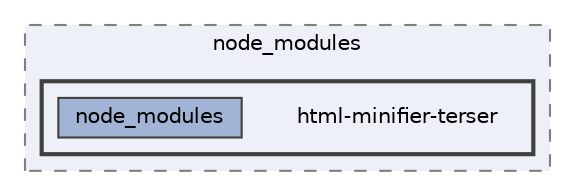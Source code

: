 digraph "pkiclassroomrescheduler/src/main/frontend/node_modules/html-minifier-terser"
{
 // LATEX_PDF_SIZE
  bgcolor="transparent";
  edge [fontname=Helvetica,fontsize=10,labelfontname=Helvetica,labelfontsize=10];
  node [fontname=Helvetica,fontsize=10,shape=box,height=0.2,width=0.4];
  compound=true
  subgraph clusterdir_72953eda66ccb3a2722c28e1c3e6c23b {
    graph [ bgcolor="#edf0f7", pencolor="grey50", label="node_modules", fontname=Helvetica,fontsize=10 style="filled,dashed", URL="dir_72953eda66ccb3a2722c28e1c3e6c23b.html",tooltip=""]
  subgraph clusterdir_7acb60507a9c9ee51998b8b7767a261a {
    graph [ bgcolor="#edf0f7", pencolor="grey25", label="", fontname=Helvetica,fontsize=10 style="filled,bold", URL="dir_7acb60507a9c9ee51998b8b7767a261a.html",tooltip=""]
    dir_7acb60507a9c9ee51998b8b7767a261a [shape=plaintext, label="html-minifier-terser"];
  dir_1cb308fb1ced79e7b9f404953c8bf4e0 [label="node_modules", fillcolor="#a2b4d6", color="grey25", style="filled", URL="dir_1cb308fb1ced79e7b9f404953c8bf4e0.html",tooltip=""];
  }
  }
}
